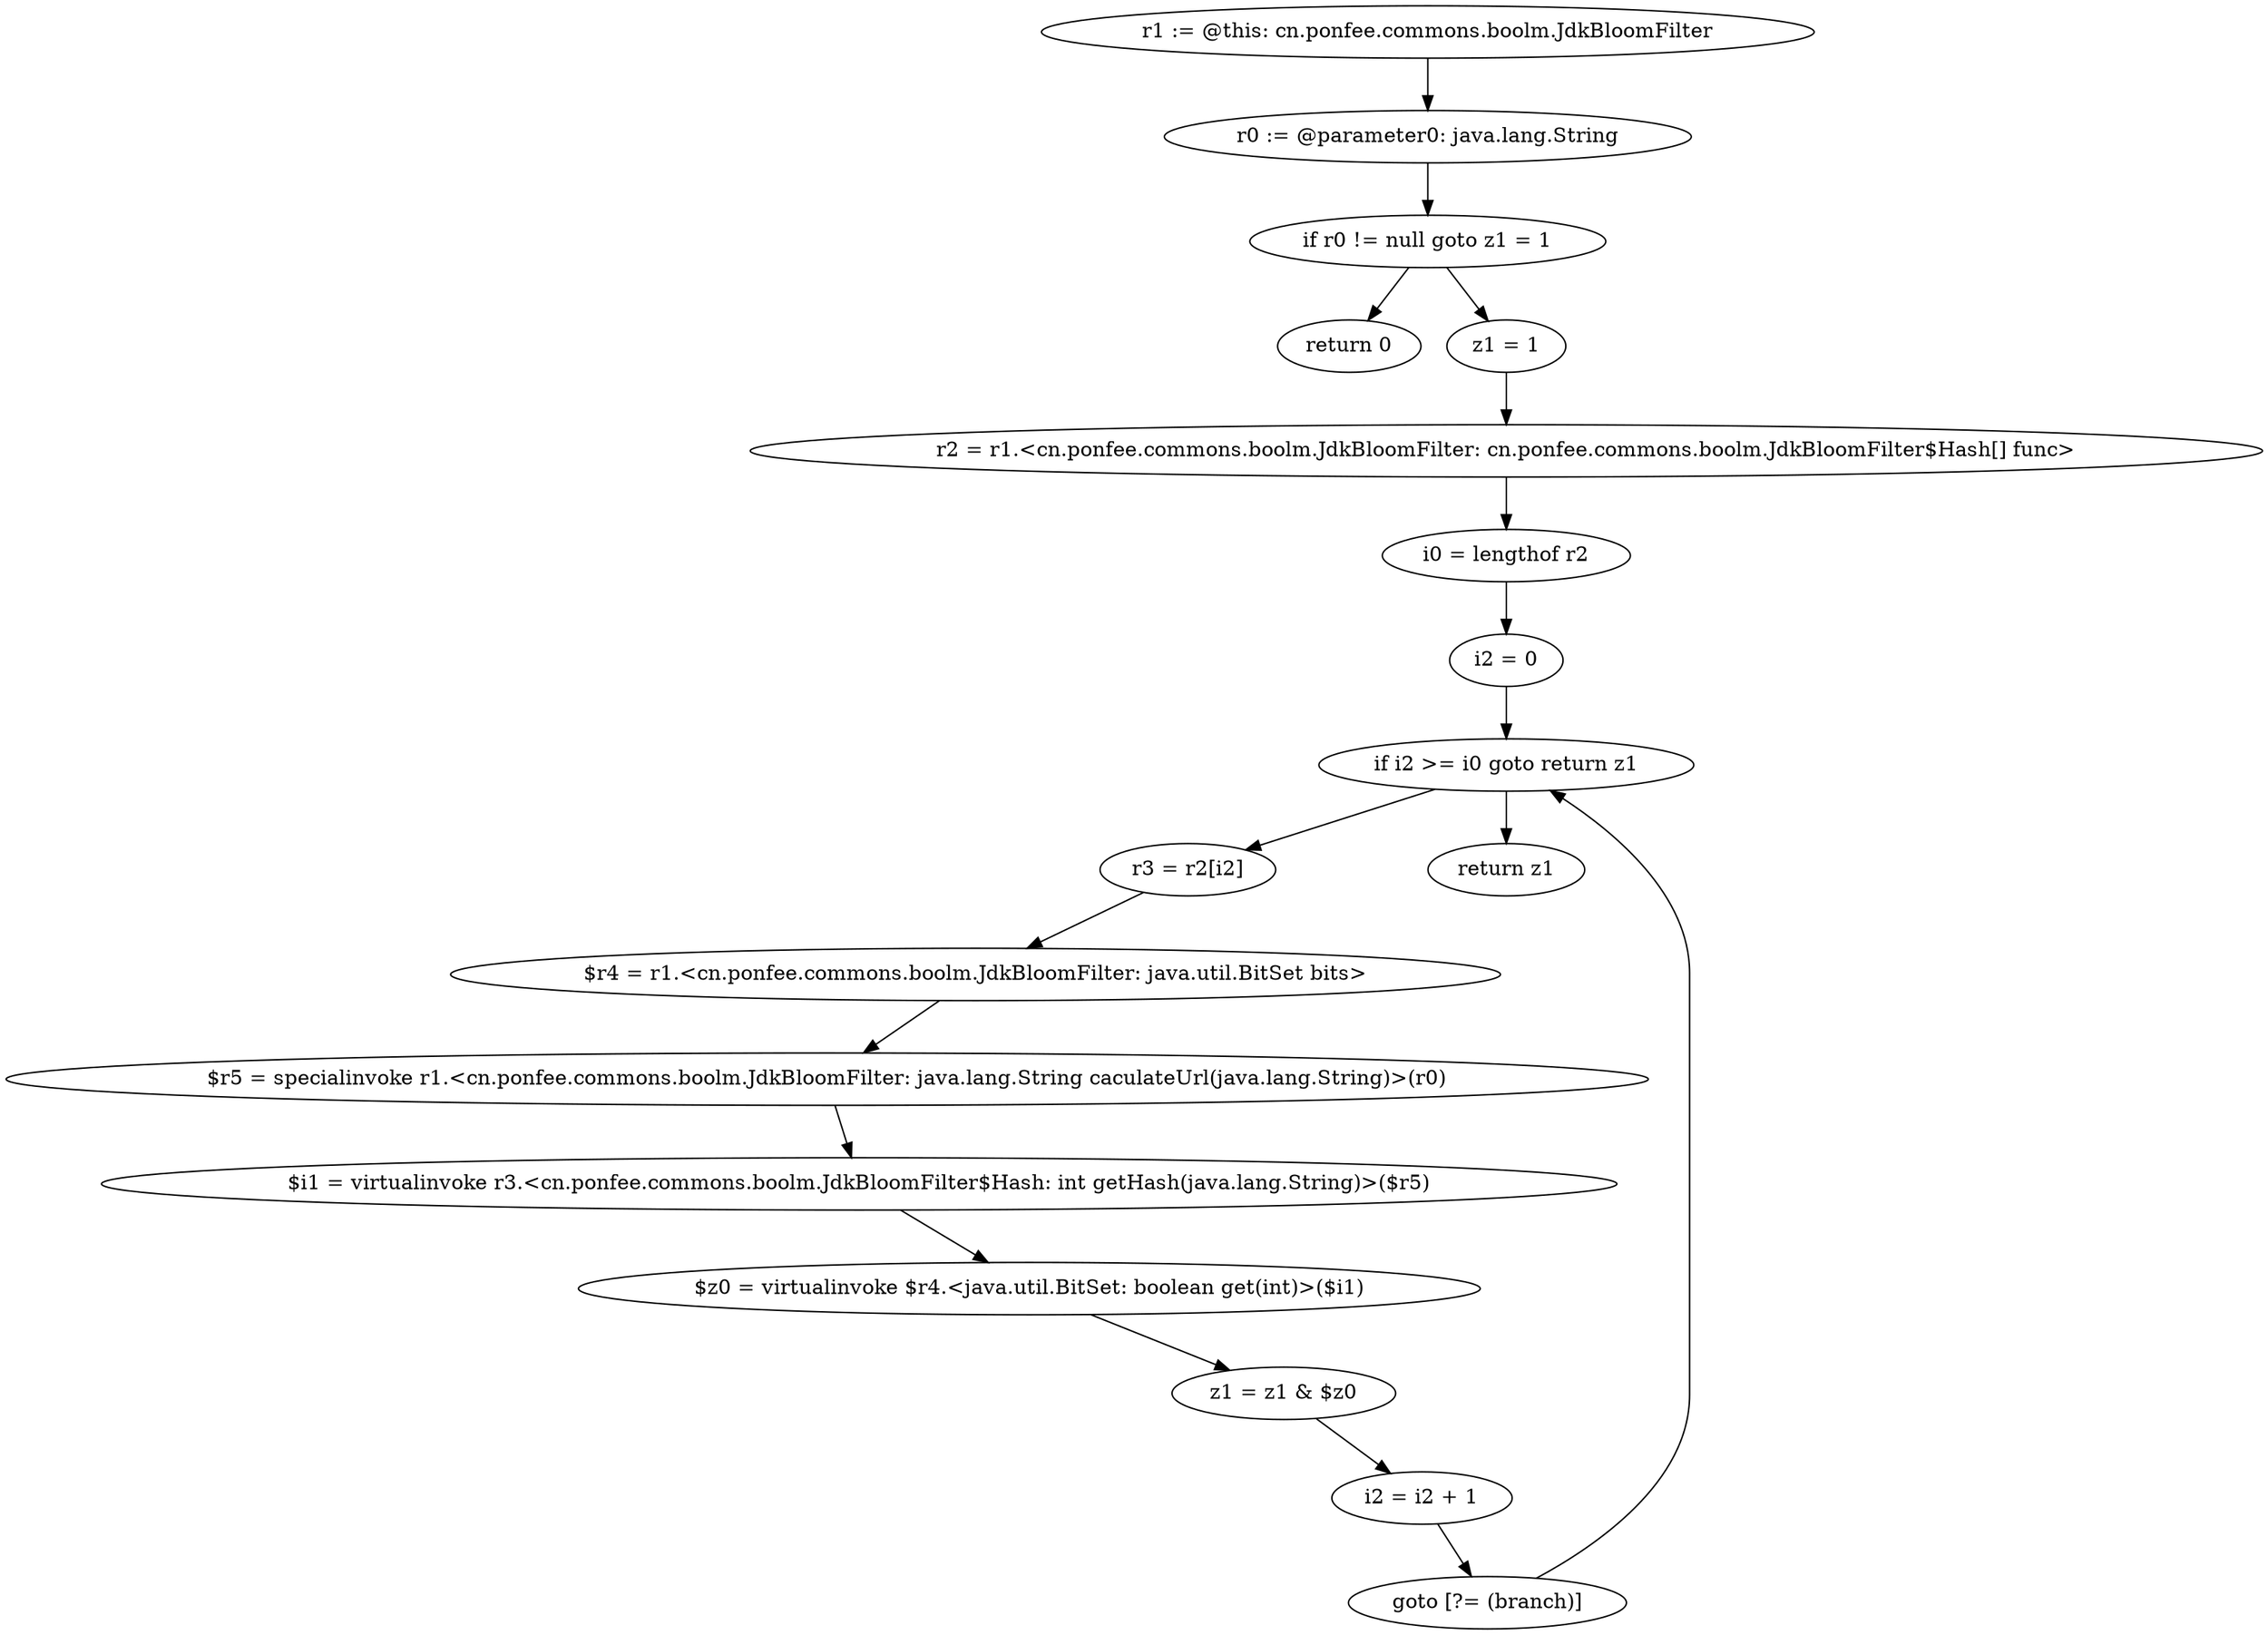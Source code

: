 digraph "unitGraph" {
    "r1 := @this: cn.ponfee.commons.boolm.JdkBloomFilter"
    "r0 := @parameter0: java.lang.String"
    "if r0 != null goto z1 = 1"
    "return 0"
    "z1 = 1"
    "r2 = r1.<cn.ponfee.commons.boolm.JdkBloomFilter: cn.ponfee.commons.boolm.JdkBloomFilter$Hash[] func>"
    "i0 = lengthof r2"
    "i2 = 0"
    "if i2 >= i0 goto return z1"
    "r3 = r2[i2]"
    "$r4 = r1.<cn.ponfee.commons.boolm.JdkBloomFilter: java.util.BitSet bits>"
    "$r5 = specialinvoke r1.<cn.ponfee.commons.boolm.JdkBloomFilter: java.lang.String caculateUrl(java.lang.String)>(r0)"
    "$i1 = virtualinvoke r3.<cn.ponfee.commons.boolm.JdkBloomFilter$Hash: int getHash(java.lang.String)>($r5)"
    "$z0 = virtualinvoke $r4.<java.util.BitSet: boolean get(int)>($i1)"
    "z1 = z1 & $z0"
    "i2 = i2 + 1"
    "goto [?= (branch)]"
    "return z1"
    "r1 := @this: cn.ponfee.commons.boolm.JdkBloomFilter"->"r0 := @parameter0: java.lang.String";
    "r0 := @parameter0: java.lang.String"->"if r0 != null goto z1 = 1";
    "if r0 != null goto z1 = 1"->"return 0";
    "if r0 != null goto z1 = 1"->"z1 = 1";
    "z1 = 1"->"r2 = r1.<cn.ponfee.commons.boolm.JdkBloomFilter: cn.ponfee.commons.boolm.JdkBloomFilter$Hash[] func>";
    "r2 = r1.<cn.ponfee.commons.boolm.JdkBloomFilter: cn.ponfee.commons.boolm.JdkBloomFilter$Hash[] func>"->"i0 = lengthof r2";
    "i0 = lengthof r2"->"i2 = 0";
    "i2 = 0"->"if i2 >= i0 goto return z1";
    "if i2 >= i0 goto return z1"->"r3 = r2[i2]";
    "if i2 >= i0 goto return z1"->"return z1";
    "r3 = r2[i2]"->"$r4 = r1.<cn.ponfee.commons.boolm.JdkBloomFilter: java.util.BitSet bits>";
    "$r4 = r1.<cn.ponfee.commons.boolm.JdkBloomFilter: java.util.BitSet bits>"->"$r5 = specialinvoke r1.<cn.ponfee.commons.boolm.JdkBloomFilter: java.lang.String caculateUrl(java.lang.String)>(r0)";
    "$r5 = specialinvoke r1.<cn.ponfee.commons.boolm.JdkBloomFilter: java.lang.String caculateUrl(java.lang.String)>(r0)"->"$i1 = virtualinvoke r3.<cn.ponfee.commons.boolm.JdkBloomFilter$Hash: int getHash(java.lang.String)>($r5)";
    "$i1 = virtualinvoke r3.<cn.ponfee.commons.boolm.JdkBloomFilter$Hash: int getHash(java.lang.String)>($r5)"->"$z0 = virtualinvoke $r4.<java.util.BitSet: boolean get(int)>($i1)";
    "$z0 = virtualinvoke $r4.<java.util.BitSet: boolean get(int)>($i1)"->"z1 = z1 & $z0";
    "z1 = z1 & $z0"->"i2 = i2 + 1";
    "i2 = i2 + 1"->"goto [?= (branch)]";
    "goto [?= (branch)]"->"if i2 >= i0 goto return z1";
}
